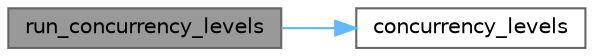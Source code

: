 digraph "run_concurrency_levels"
{
 // LATEX_PDF_SIZE
  bgcolor="transparent";
  edge [fontname=Helvetica,fontsize=10,labelfontname=Helvetica,labelfontsize=10];
  node [fontname=Helvetica,fontsize=10,shape=box,height=0.2,width=0.4];
  rankdir="LR";
  Node1 [id="Node000001",label="run_concurrency_levels",height=0.2,width=0.4,color="gray40", fillcolor="grey60", style="filled", fontcolor="black",tooltip=" "];
  Node1 -> Node2 [id="edge1_Node000001_Node000002",color="steelblue1",style="solid",tooltip=" "];
  Node2 [id="Node000002",label="concurrency_levels",height=0.2,width=0.4,color="grey40", fillcolor="white", style="filled",URL="$test__multifunction__node_8cpp.html#aad692e44018a3aa1b3806a1e07eda647",tooltip="Performs test on executable nodes with limited concurrency"];
}
